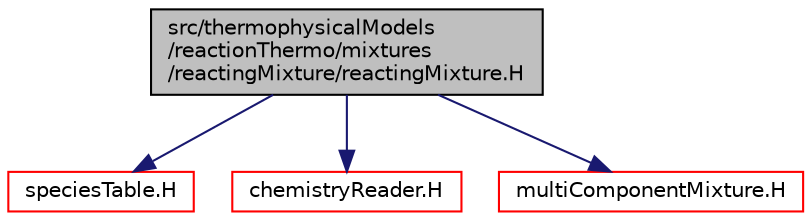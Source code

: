 digraph "src/thermophysicalModels/reactionThermo/mixtures/reactingMixture/reactingMixture.H"
{
  bgcolor="transparent";
  edge [fontname="Helvetica",fontsize="10",labelfontname="Helvetica",labelfontsize="10"];
  node [fontname="Helvetica",fontsize="10",shape=record];
  Node1 [label="src/thermophysicalModels\l/reactionThermo/mixtures\l/reactingMixture/reactingMixture.H",height=0.2,width=0.4,color="black", fillcolor="grey75", style="filled", fontcolor="black"];
  Node1 -> Node2 [color="midnightblue",fontsize="10",style="solid",fontname="Helvetica"];
  Node2 [label="speciesTable.H",height=0.2,width=0.4,color="red",URL="$a10576.html"];
  Node1 -> Node3 [color="midnightblue",fontsize="10",style="solid",fontname="Helvetica"];
  Node3 [label="chemistryReader.H",height=0.2,width=0.4,color="red",URL="$a10405.html"];
  Node1 -> Node4 [color="midnightblue",fontsize="10",style="solid",fontname="Helvetica"];
  Node4 [label="multiComponentMixture.H",height=0.2,width=0.4,color="red",URL="$a10437.html"];
}
